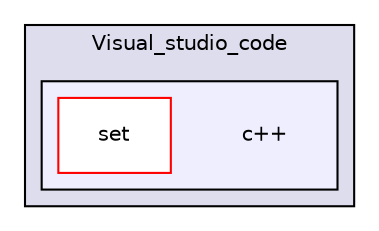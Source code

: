 digraph "c++" {
  compound=true
  node [ fontsize="10", fontname="Helvetica"];
  edge [ labelfontsize="10", labelfontname="Helvetica"];
  subgraph clusterdir_a92c2200f09b2f3e3f4b3627fdd3b346 {
    graph [ bgcolor="#ddddee", pencolor="black", label="Visual_studio_code" fontname="Helvetica", fontsize="10", URL="dir_a92c2200f09b2f3e3f4b3627fdd3b346.html"]
  subgraph clusterdir_b2582704d814711e4f3e6e90edf94517 {
    graph [ bgcolor="#eeeeff", pencolor="black", label="" URL="dir_b2582704d814711e4f3e6e90edf94517.html"];
    dir_b2582704d814711e4f3e6e90edf94517 [shape=plaintext label="c++"];
    dir_5b1a669b7ed5cce8b069623a809d7f27 [shape=box label="set" color="red" fillcolor="white" style="filled" URL="dir_5b1a669b7ed5cce8b069623a809d7f27.html"];
  }
  }
}
